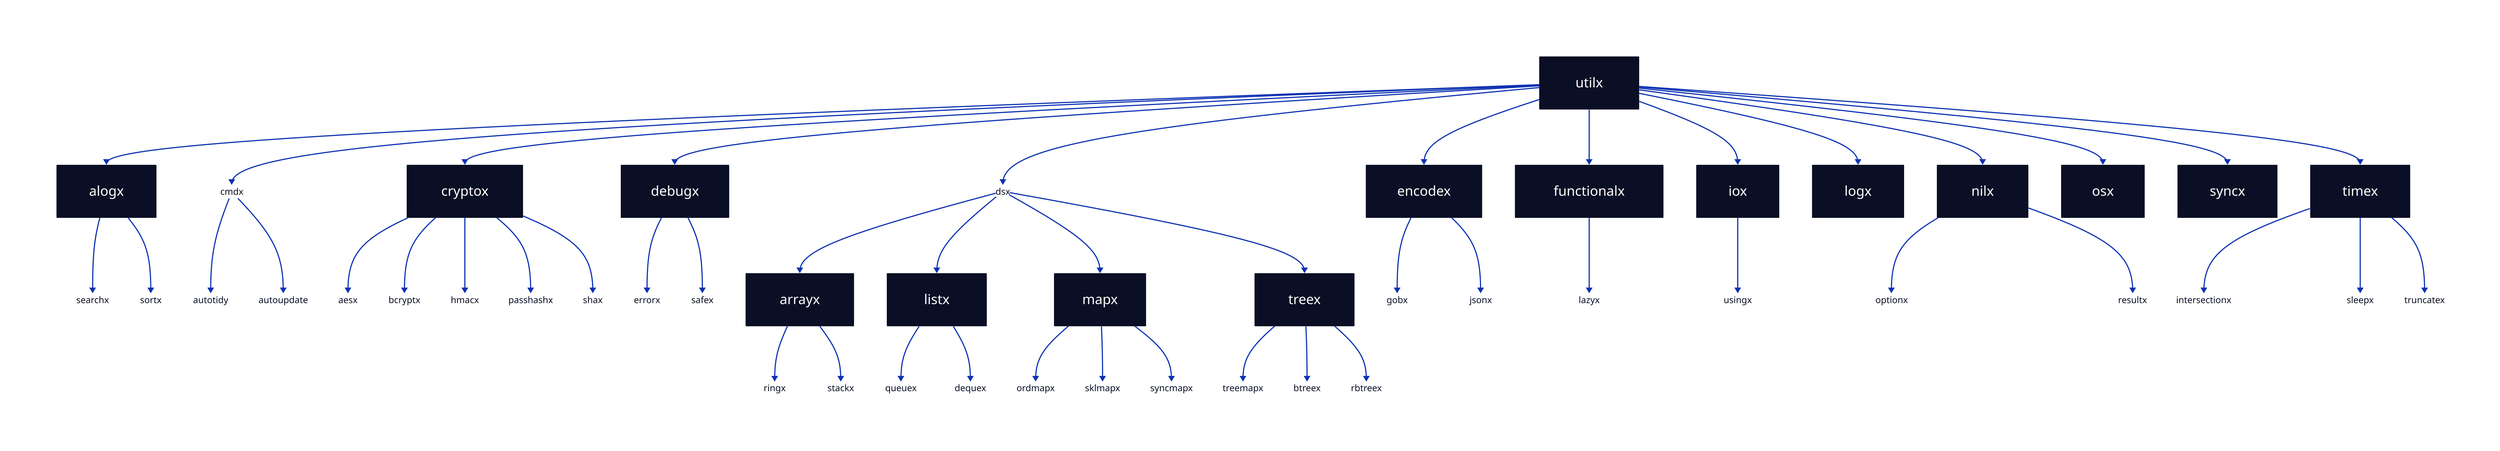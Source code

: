 utilx.shape: class

# utilx
alogx.shape: class
utilx -> alogx

## algox
searchx.shape: text
alogx -> searchx
sortx.shape: text
alogx -> sortx

# utilx
cmdx.shape: text
utilx -> cmdx

## cmdx
autotidy.shape: text
cmdx -> autotidy
autoupdate.shape: text
cmdx -> autoupdate

# utilx
cryptox.shape: class
utilx -> cryptox

## cryptox
aesx.shape: text
cryptox -> aesx
bcryptx.shape: text
cryptox -> bcryptx
hmacx.shape: text
cryptox -> hmacx
passhashx.shape: text
cryptox -> passhashx
shax.shape: text
cryptox -> shax

# utilx
debugx.shape: class
utilx -> debugx

## debugx
errorx.shape: text
debugx -> errorx
safex.shape: text
debugx -> safex

# utilx
dsx.shape: text
utilx -> dsx

## dsx
arrayx.shape: class
dsx -> arrayx

### arrayx
ringx.shape: text
arrayx -> ringx
stackx.shape: text
arrayx -> stackx

## dsx
listx.shape: class
dsx -> listx

### listx
queuex.shape: text
listx -> queuex
dequex.shape: text
listx -> dequex

## dsx
mapx.shape: class
dsx -> mapx

### mapx
ordmapx.shape: text
mapx -> ordmapx
sklmapx.shape: text
mapx -> sklmapx
syncmapx.shape: text
mapx -> syncmapx

## dsx
treex.shape: class
dsx -> treex

### treex
treemapx.shape: text
treex -> treemapx
btreex.shape: text
treex -> btreex
rbtreex.shape: text
treex -> rbtreex

# utilx
encodex.shape: class
utilx -> encodex

## encodex
gobx.shape: text
encodex -> gobx
jsonx.shape: text
encodex -> jsonx

# util
functionalx.shape: class
utilx -> functionalx

## functionalx
lazyx.shape: text
functionalx -> lazyx

# utilx
iox.shape: class
utilx -> iox

## iox
usingx.shape: text
iox -> usingx

# utilx
logx.shape: class
utilx -> logx

# utilx
nilx.shape: class
utilx -> nilx

## nilx
optionx.shape: text
nilx -> optionx
resultx.shape: text
nilx -> resultx

# utilx
osx.shape: class
utilx -> osx

# utilx
syncx.shape: class
utilx -> syncx

# utilx
timex.shape: class
utilx -> timex

## timex
intersectionx.shape: text
timex -> intersectionx
sleepx.shape: text
timex -> sleepx
truncatex.shape: text
timex -> truncatex
